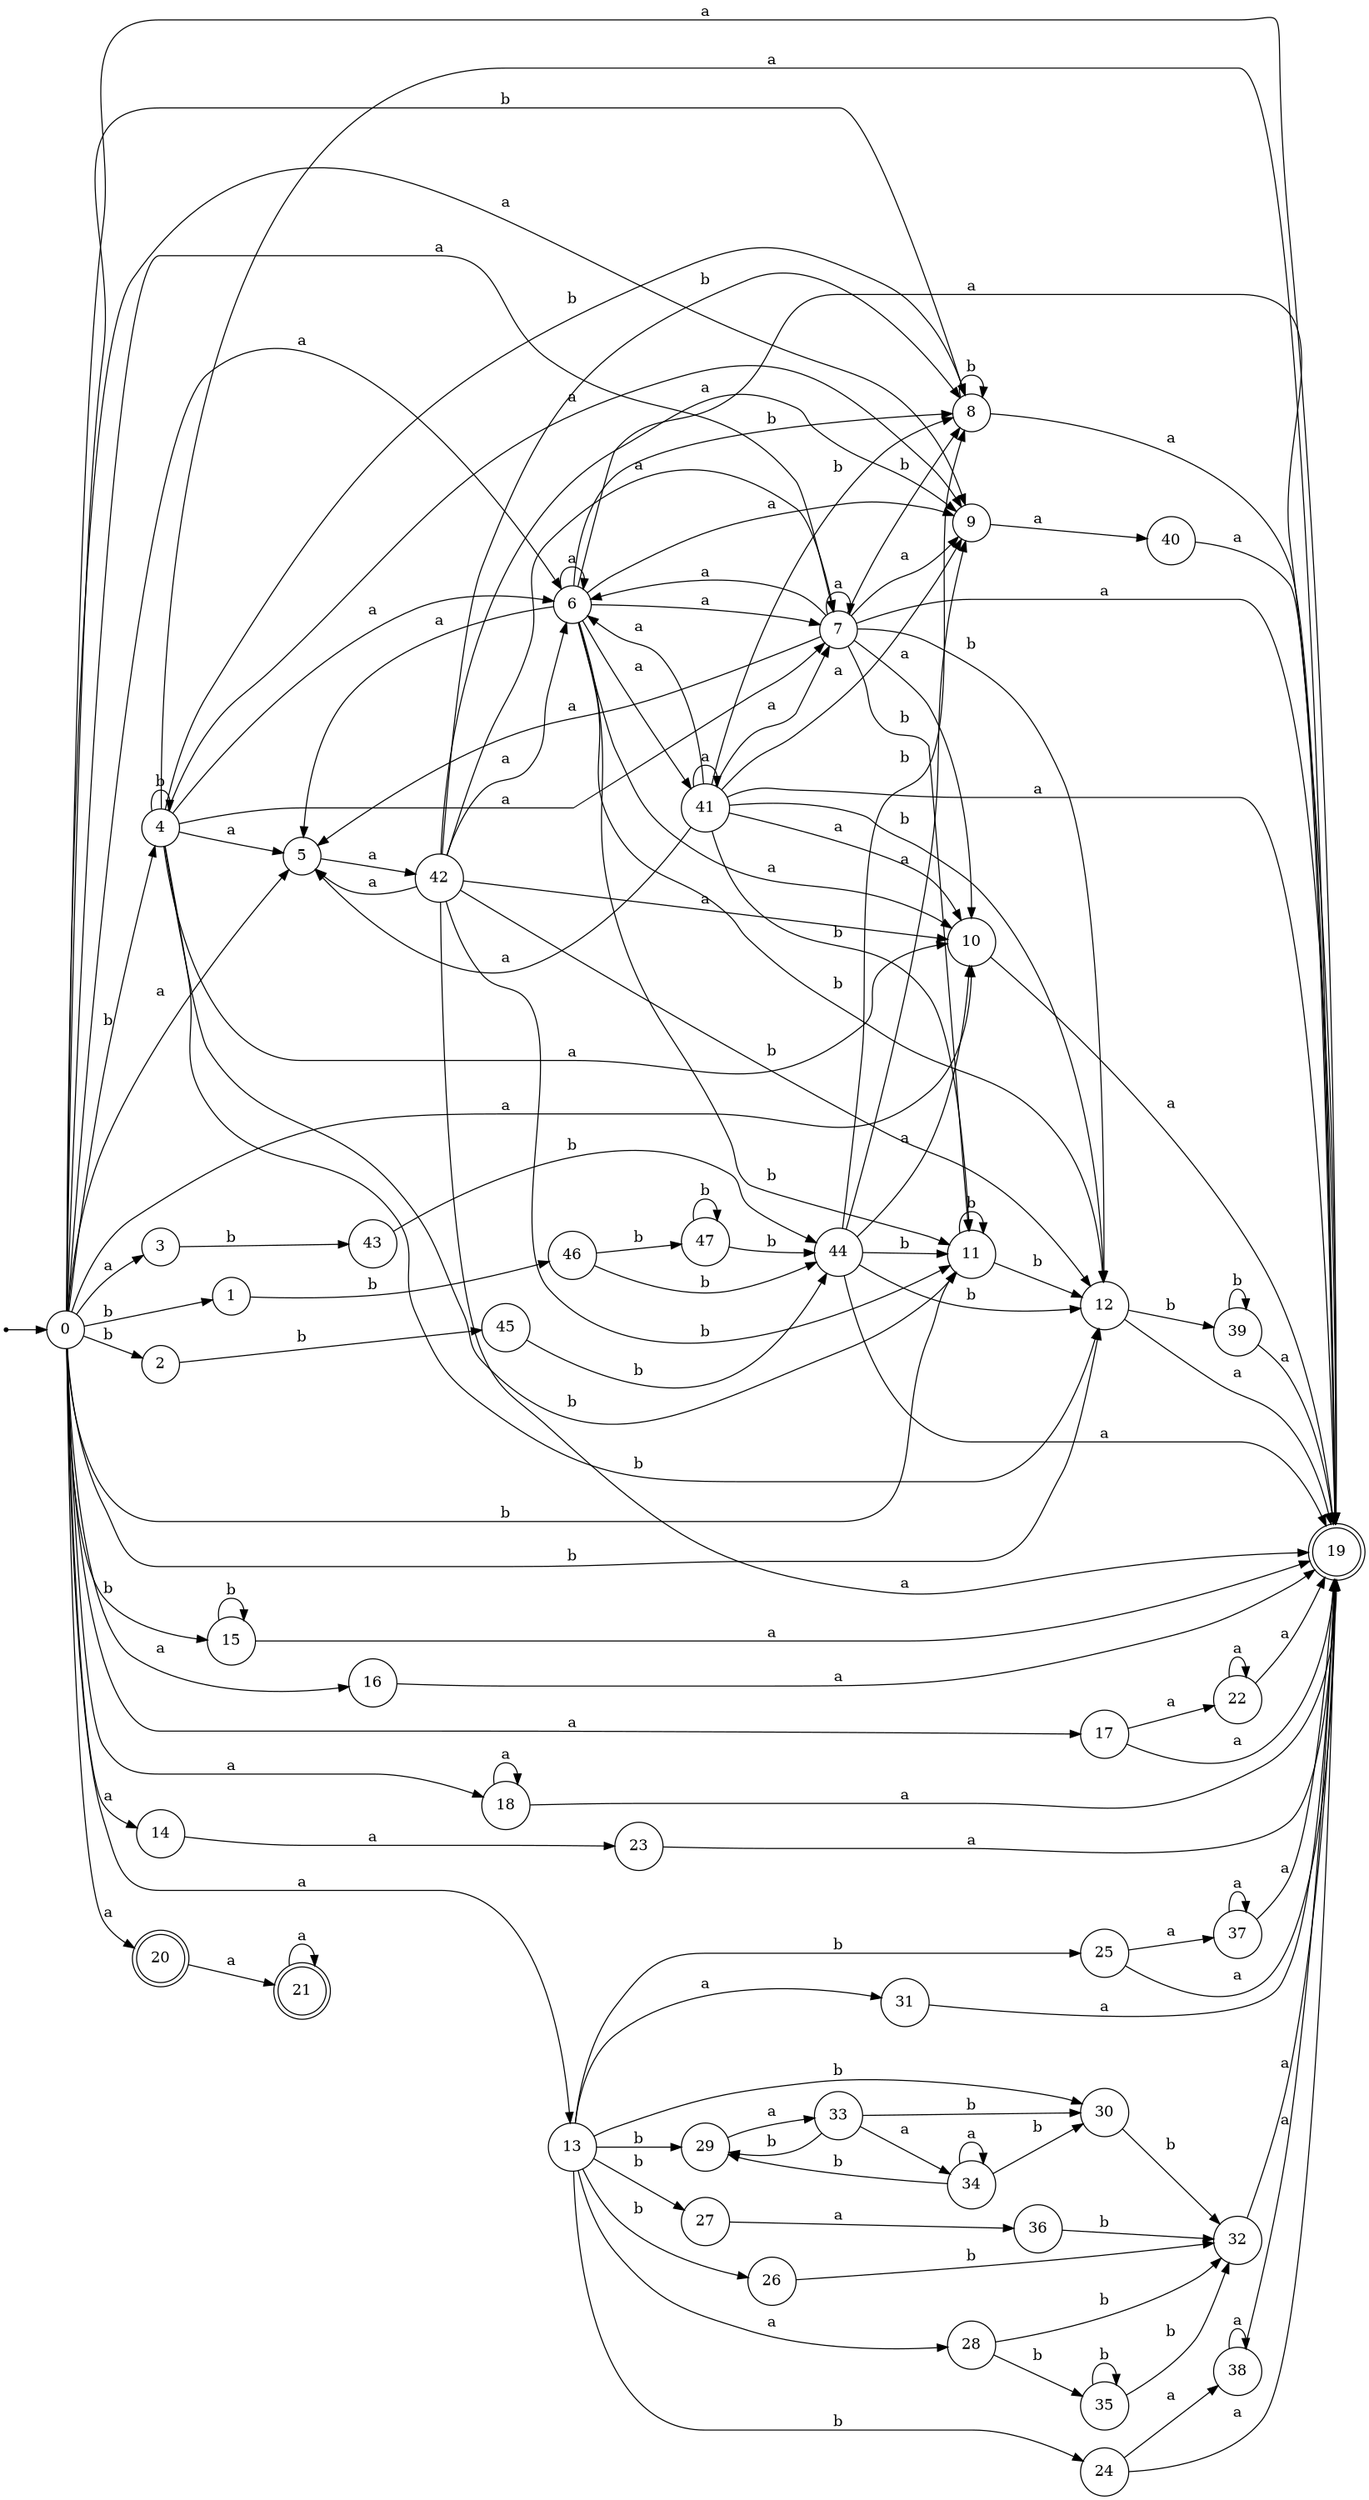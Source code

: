 digraph finite_state_machine {
rankdir=LR;
size="20,20";
node [shape = point]; "dummy0"
node [shape = circle]; "0";
"dummy0" -> "0";
node [shape = circle]; "1";
node [shape = circle]; "2";
node [shape = circle]; "3";
node [shape = circle]; "4";
node [shape = circle]; "5";
node [shape = circle]; "6";
node [shape = circle]; "7";
node [shape = circle]; "8";
node [shape = circle]; "9";
node [shape = circle]; "10";
node [shape = circle]; "11";
node [shape = circle]; "12";
node [shape = circle]; "13";
node [shape = circle]; "14";
node [shape = circle]; "15";
node [shape = circle]; "16";
node [shape = circle]; "17";
node [shape = circle]; "18";
node [shape = doublecircle]; "19";node [shape = doublecircle]; "20";node [shape = doublecircle]; "21";node [shape = circle]; "22";
node [shape = circle]; "23";
node [shape = circle]; "24";
node [shape = circle]; "25";
node [shape = circle]; "26";
node [shape = circle]; "27";
node [shape = circle]; "28";
node [shape = circle]; "29";
node [shape = circle]; "30";
node [shape = circle]; "31";
node [shape = circle]; "32";
node [shape = circle]; "33";
node [shape = circle]; "34";
node [shape = circle]; "35";
node [shape = circle]; "36";
node [shape = circle]; "37";
node [shape = circle]; "38";
node [shape = circle]; "39";
node [shape = circle]; "40";
node [shape = circle]; "41";
node [shape = circle]; "42";
node [shape = circle]; "43";
node [shape = circle]; "44";
node [shape = circle]; "45";
node [shape = circle]; "46";
node [shape = circle]; "47";
"0" -> "1" [label = "b"];
 "0" -> "2" [label = "b"];
 "0" -> "4" [label = "b"];
 "0" -> "8" [label = "b"];
 "0" -> "11" [label = "b"];
 "0" -> "12" [label = "b"];
 "0" -> "15" [label = "b"];
 "0" -> "3" [label = "a"];
 "0" -> "5" [label = "a"];
 "0" -> "6" [label = "a"];
 "0" -> "7" [label = "a"];
 "0" -> "9" [label = "a"];
 "0" -> "10" [label = "a"];
 "0" -> "13" [label = "a"];
 "0" -> "14" [label = "a"];
 "0" -> "16" [label = "a"];
 "0" -> "17" [label = "a"];
 "0" -> "18" [label = "a"];
 "0" -> "19" [label = "a"];
 "0" -> "20" [label = "a"];
 "20" -> "21" [label = "a"];
 "21" -> "21" [label = "a"];
 "18" -> "18" [label = "a"];
 "18" -> "19" [label = "a"];
 "17" -> "19" [label = "a"];
 "17" -> "22" [label = "a"];
 "22" -> "19" [label = "a"];
 "22" -> "22" [label = "a"];
 "16" -> "19" [label = "a"];
 "15" -> "15" [label = "b"];
 "15" -> "19" [label = "a"];
 "14" -> "23" [label = "a"];
 "23" -> "19" [label = "a"];
 "13" -> "24" [label = "b"];
 "13" -> "25" [label = "b"];
 "13" -> "26" [label = "b"];
 "13" -> "27" [label = "b"];
 "13" -> "29" [label = "b"];
 "13" -> "30" [label = "b"];
 "13" -> "28" [label = "a"];
 "13" -> "31" [label = "a"];
 "31" -> "19" [label = "a"];
 "30" -> "32" [label = "b"];
 "32" -> "19" [label = "a"];
 "29" -> "33" [label = "a"];
 "33" -> "29" [label = "b"];
 "33" -> "30" [label = "b"];
 "33" -> "34" [label = "a"];
 "34" -> "34" [label = "a"];
 "34" -> "29" [label = "b"];
 "34" -> "30" [label = "b"];
 "28" -> "32" [label = "b"];
 "28" -> "35" [label = "b"];
 "35" -> "32" [label = "b"];
 "35" -> "35" [label = "b"];
 "27" -> "36" [label = "a"];
 "36" -> "32" [label = "b"];
 "26" -> "32" [label = "b"];
 "25" -> "19" [label = "a"];
 "25" -> "37" [label = "a"];
 "37" -> "19" [label = "a"];
 "37" -> "37" [label = "a"];
 "24" -> "19" [label = "a"];
 "24" -> "38" [label = "a"];
 "38" -> "19" [label = "a"];
 "38" -> "38" [label = "a"];
 "12" -> "39" [label = "b"];
 "12" -> "19" [label = "a"];
 "39" -> "39" [label = "b"];
 "39" -> "19" [label = "a"];
 "11" -> "11" [label = "b"];
 "11" -> "12" [label = "b"];
 "10" -> "19" [label = "a"];
 "9" -> "40" [label = "a"];
 "40" -> "19" [label = "a"];
 "8" -> "8" [label = "b"];
 "8" -> "19" [label = "a"];
 "7" -> "19" [label = "a"];
 "7" -> "5" [label = "a"];
 "7" -> "6" [label = "a"];
 "7" -> "7" [label = "a"];
 "7" -> "9" [label = "a"];
 "7" -> "10" [label = "a"];
 "7" -> "8" [label = "b"];
 "7" -> "11" [label = "b"];
 "7" -> "12" [label = "b"];
 "6" -> "19" [label = "a"];
 "6" -> "5" [label = "a"];
 "6" -> "6" [label = "a"];
 "6" -> "7" [label = "a"];
 "6" -> "41" [label = "a"];
 "6" -> "10" [label = "a"];
 "6" -> "9" [label = "a"];
 "6" -> "8" [label = "b"];
 "6" -> "11" [label = "b"];
 "6" -> "12" [label = "b"];
 "41" -> "19" [label = "a"];
 "41" -> "5" [label = "a"];
 "41" -> "6" [label = "a"];
 "41" -> "7" [label = "a"];
 "41" -> "41" [label = "a"];
 "41" -> "10" [label = "a"];
 "41" -> "9" [label = "a"];
 "41" -> "8" [label = "b"];
 "41" -> "11" [label = "b"];
 "41" -> "12" [label = "b"];
 "5" -> "42" [label = "a"];
 "42" -> "19" [label = "a"];
 "42" -> "5" [label = "a"];
 "42" -> "6" [label = "a"];
 "42" -> "7" [label = "a"];
 "42" -> "9" [label = "a"];
 "42" -> "10" [label = "a"];
 "42" -> "8" [label = "b"];
 "42" -> "11" [label = "b"];
 "42" -> "12" [label = "b"];
 "4" -> "8" [label = "b"];
 "4" -> "11" [label = "b"];
 "4" -> "4" [label = "b"];
 "4" -> "12" [label = "b"];
 "4" -> "19" [label = "a"];
 "4" -> "5" [label = "a"];
 "4" -> "6" [label = "a"];
 "4" -> "7" [label = "a"];
 "4" -> "9" [label = "a"];
 "4" -> "10" [label = "a"];
 "3" -> "43" [label = "b"];
 "43" -> "44" [label = "b"];
 "44" -> "8" [label = "b"];
 "44" -> "11" [label = "b"];
 "44" -> "12" [label = "b"];
 "44" -> "9" [label = "a"];
 "44" -> "10" [label = "a"];
 "44" -> "19" [label = "a"];
 "2" -> "45" [label = "b"];
 "45" -> "44" [label = "b"];
 "1" -> "46" [label = "b"];
 "46" -> "44" [label = "b"];
 "46" -> "47" [label = "b"];
 "47" -> "44" [label = "b"];
 "47" -> "47" [label = "b"];
 }
